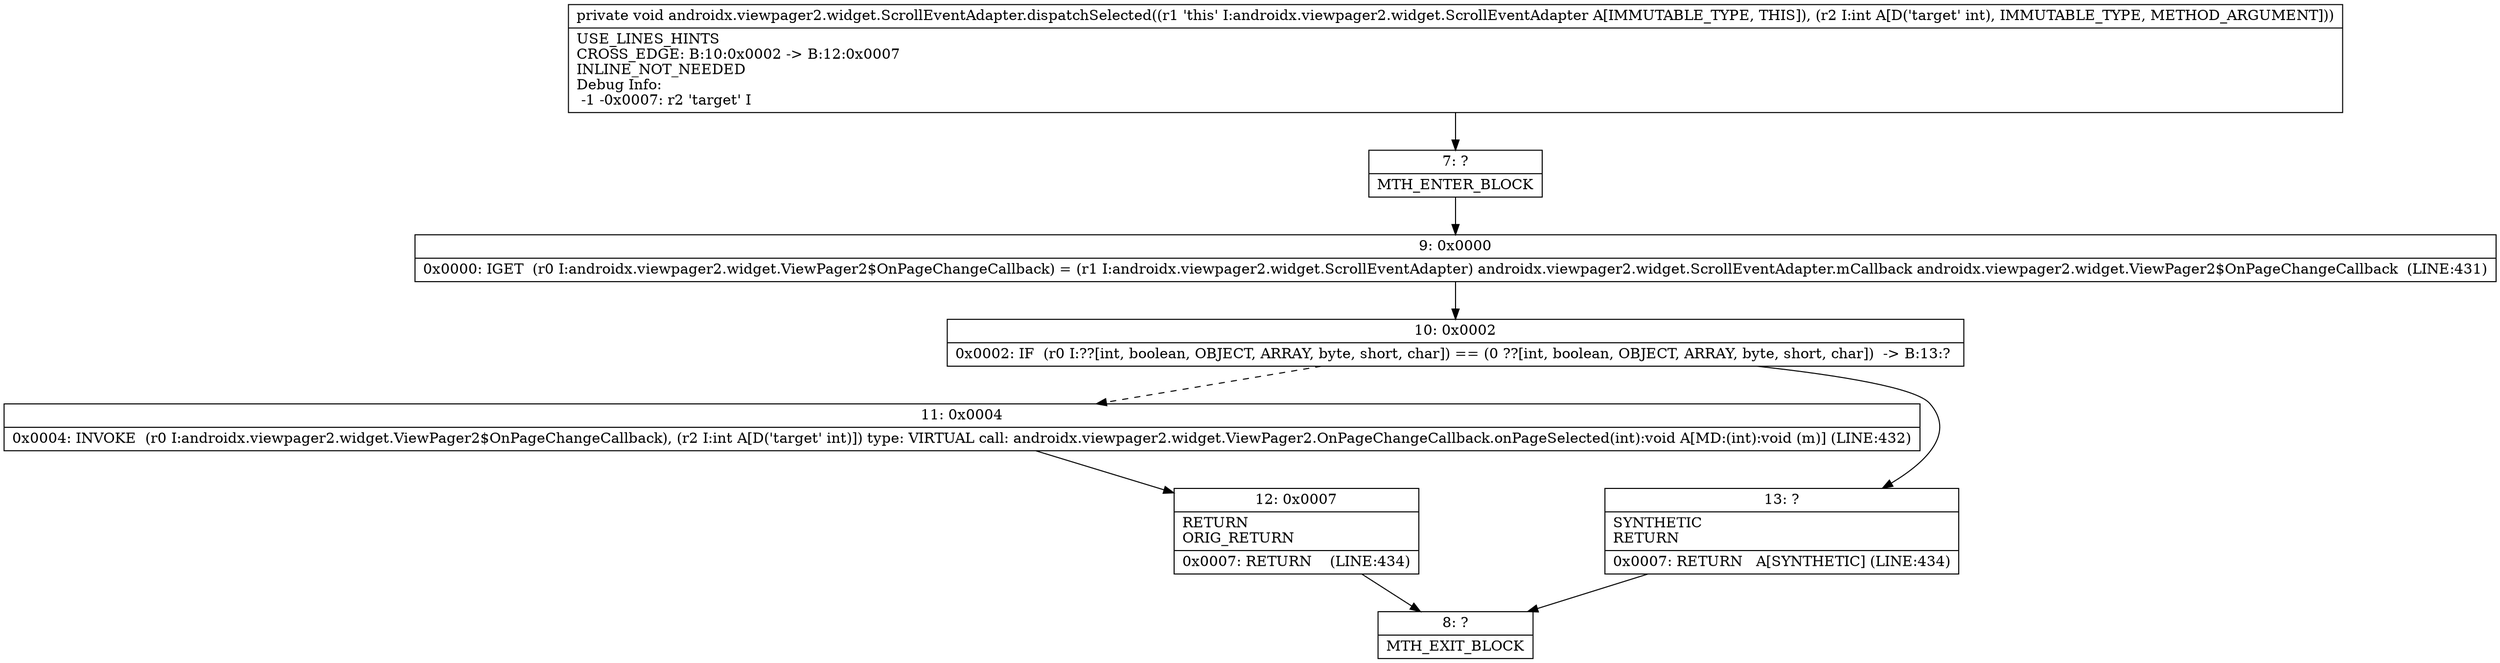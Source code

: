 digraph "CFG forandroidx.viewpager2.widget.ScrollEventAdapter.dispatchSelected(I)V" {
Node_7 [shape=record,label="{7\:\ ?|MTH_ENTER_BLOCK\l}"];
Node_9 [shape=record,label="{9\:\ 0x0000|0x0000: IGET  (r0 I:androidx.viewpager2.widget.ViewPager2$OnPageChangeCallback) = (r1 I:androidx.viewpager2.widget.ScrollEventAdapter) androidx.viewpager2.widget.ScrollEventAdapter.mCallback androidx.viewpager2.widget.ViewPager2$OnPageChangeCallback  (LINE:431)\l}"];
Node_10 [shape=record,label="{10\:\ 0x0002|0x0002: IF  (r0 I:??[int, boolean, OBJECT, ARRAY, byte, short, char]) == (0 ??[int, boolean, OBJECT, ARRAY, byte, short, char])  \-\> B:13:? \l}"];
Node_11 [shape=record,label="{11\:\ 0x0004|0x0004: INVOKE  (r0 I:androidx.viewpager2.widget.ViewPager2$OnPageChangeCallback), (r2 I:int A[D('target' int)]) type: VIRTUAL call: androidx.viewpager2.widget.ViewPager2.OnPageChangeCallback.onPageSelected(int):void A[MD:(int):void (m)] (LINE:432)\l}"];
Node_12 [shape=record,label="{12\:\ 0x0007|RETURN\lORIG_RETURN\l|0x0007: RETURN    (LINE:434)\l}"];
Node_8 [shape=record,label="{8\:\ ?|MTH_EXIT_BLOCK\l}"];
Node_13 [shape=record,label="{13\:\ ?|SYNTHETIC\lRETURN\l|0x0007: RETURN   A[SYNTHETIC] (LINE:434)\l}"];
MethodNode[shape=record,label="{private void androidx.viewpager2.widget.ScrollEventAdapter.dispatchSelected((r1 'this' I:androidx.viewpager2.widget.ScrollEventAdapter A[IMMUTABLE_TYPE, THIS]), (r2 I:int A[D('target' int), IMMUTABLE_TYPE, METHOD_ARGUMENT]))  | USE_LINES_HINTS\lCROSS_EDGE: B:10:0x0002 \-\> B:12:0x0007\lINLINE_NOT_NEEDED\lDebug Info:\l  \-1 \-0x0007: r2 'target' I\l}"];
MethodNode -> Node_7;Node_7 -> Node_9;
Node_9 -> Node_10;
Node_10 -> Node_11[style=dashed];
Node_10 -> Node_13;
Node_11 -> Node_12;
Node_12 -> Node_8;
Node_13 -> Node_8;
}

